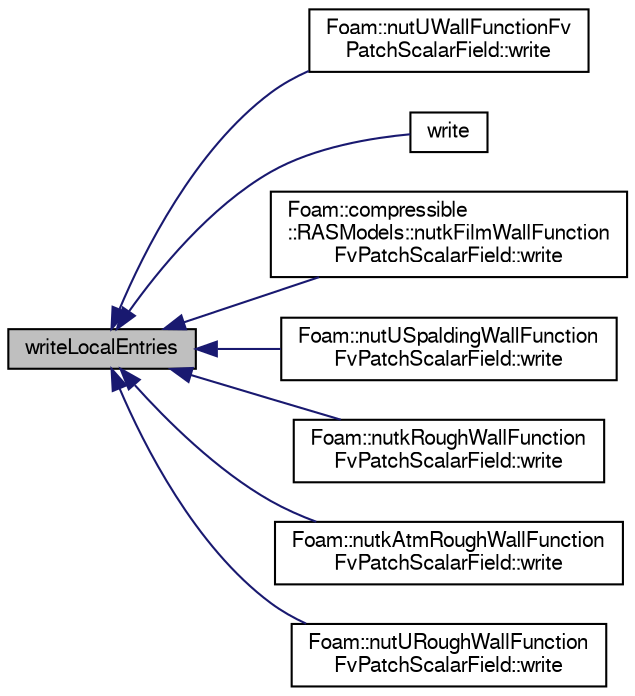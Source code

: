 digraph "writeLocalEntries"
{
  bgcolor="transparent";
  edge [fontname="FreeSans",fontsize="10",labelfontname="FreeSans",labelfontsize="10"];
  node [fontname="FreeSans",fontsize="10",shape=record];
  rankdir="LR";
  Node1 [label="writeLocalEntries",height=0.2,width=0.4,color="black", fillcolor="grey75", style="filled" fontcolor="black"];
  Node1 -> Node2 [dir="back",color="midnightblue",fontsize="10",style="solid",fontname="FreeSans"];
  Node2 [label="Foam::nutUWallFunctionFv\lPatchScalarField::write",height=0.2,width=0.4,color="black",URL="$a01634.html#a4bc86b48333705e13add9de0db8eebd3",tooltip="Write. "];
  Node1 -> Node3 [dir="back",color="midnightblue",fontsize="10",style="solid",fontname="FreeSans"];
  Node3 [label="write",height=0.2,width=0.4,color="black",URL="$a01635.html#a0941061ad5a26be83b4107d05750ace6",tooltip="Write. "];
  Node1 -> Node4 [dir="back",color="midnightblue",fontsize="10",style="solid",fontname="FreeSans"];
  Node4 [label="Foam::compressible\l::RASModels::nutkFilmWallFunction\lFvPatchScalarField::write",height=0.2,width=0.4,color="black",URL="$a01627.html#a4bc86b48333705e13add9de0db8eebd3",tooltip="Write. "];
  Node1 -> Node5 [dir="back",color="midnightblue",fontsize="10",style="solid",fontname="FreeSans"];
  Node5 [label="Foam::nutUSpaldingWallFunction\lFvPatchScalarField::write",height=0.2,width=0.4,color="black",URL="$a01632.html#a4bc86b48333705e13add9de0db8eebd3",tooltip="Write. "];
  Node1 -> Node6 [dir="back",color="midnightblue",fontsize="10",style="solid",fontname="FreeSans"];
  Node6 [label="Foam::nutkRoughWallFunction\lFvPatchScalarField::write",height=0.2,width=0.4,color="black",URL="$a01628.html#a0941061ad5a26be83b4107d05750ace6",tooltip="Write. "];
  Node1 -> Node7 [dir="back",color="midnightblue",fontsize="10",style="solid",fontname="FreeSans"];
  Node7 [label="Foam::nutkAtmRoughWallFunction\lFvPatchScalarField::write",height=0.2,width=0.4,color="black",URL="$a01626.html#a0941061ad5a26be83b4107d05750ace6",tooltip="Write. "];
  Node1 -> Node8 [dir="back",color="midnightblue",fontsize="10",style="solid",fontname="FreeSans"];
  Node8 [label="Foam::nutURoughWallFunction\lFvPatchScalarField::write",height=0.2,width=0.4,color="black",URL="$a01631.html#a4bc86b48333705e13add9de0db8eebd3",tooltip="Write. "];
}
